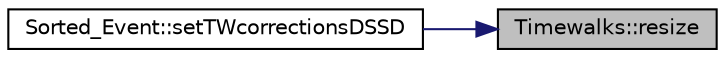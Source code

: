 digraph "Timewalks::resize"
{
 // LATEX_PDF_SIZE
  edge [fontname="Helvetica",fontsize="10",labelfontname="Helvetica",labelfontsize="10"];
  node [fontname="Helvetica",fontsize="10",shape=record];
  rankdir="RL";
  Node1 [label="Timewalks::resize",height=0.2,width=0.4,color="black", fillcolor="grey75", style="filled", fontcolor="black",tooltip=" "];
  Node1 -> Node2 [dir="back",color="midnightblue",fontsize="10",style="solid",fontname="Helvetica"];
  Node2 [label="Sorted_Event::setTWcorrectionsDSSD",height=0.2,width=0.4,color="black", fillcolor="white", style="filled",URL="$class_sorted___event.html#ae37ee47028e933026de2f3a2906f8564",tooltip=" "];
}
